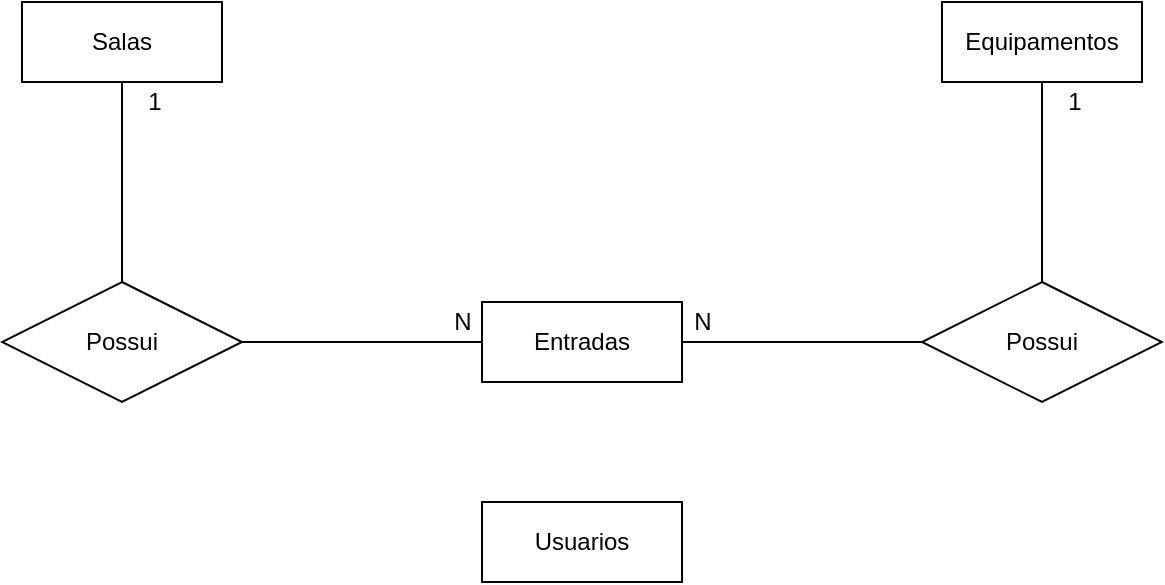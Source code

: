 <mxfile version="14.9.4" type="device" pages="2"><diagram id="EhGjlhVjRYMuVPQfZodZ" name="Conceitual"><mxGraphModel dx="1038" dy="564" grid="1" gridSize="10" guides="1" tooltips="1" connect="1" arrows="1" fold="1" page="1" pageScale="1" pageWidth="827" pageHeight="1169" math="0" shadow="0"><root><mxCell id="0"/><mxCell id="1" parent="0"/><mxCell id="Q-w7nccQl7MX7sNB38M4-11" style="edgeStyle=orthogonalEdgeStyle;rounded=0;orthogonalLoop=1;jettySize=auto;html=1;exitX=0.5;exitY=1;exitDx=0;exitDy=0;endArrow=none;endFill=0;" parent="1" source="S2VCLomtMEfEHiZBraln-1" target="Q-w7nccQl7MX7sNB38M4-8" edge="1"><mxGeometry relative="1" as="geometry"/></mxCell><mxCell id="S2VCLomtMEfEHiZBraln-1" value="Salas" style="whiteSpace=wrap;html=1;align=center;" parent="1" vertex="1"><mxGeometry x="134" y="280" width="100" height="40" as="geometry"/></mxCell><mxCell id="S2VCLomtMEfEHiZBraln-2" value="Equipamentos" style="whiteSpace=wrap;html=1;align=center;" parent="1" vertex="1"><mxGeometry x="594" y="280" width="100" height="40" as="geometry"/></mxCell><mxCell id="S2VCLomtMEfEHiZBraln-3" value="Usuarios" style="whiteSpace=wrap;html=1;align=center;" parent="1" vertex="1"><mxGeometry x="364" y="530" width="100" height="40" as="geometry"/></mxCell><mxCell id="Q-w7nccQl7MX7sNB38M4-12" style="edgeStyle=orthogonalEdgeStyle;rounded=0;orthogonalLoop=1;jettySize=auto;html=1;exitX=1;exitY=0.5;exitDx=0;exitDy=0;entryX=0;entryY=0.5;entryDx=0;entryDy=0;endArrow=none;endFill=0;" parent="1" source="Q-w7nccQl7MX7sNB38M4-8" target="Q-w7nccQl7MX7sNB38M4-10" edge="1"><mxGeometry relative="1" as="geometry"/></mxCell><mxCell id="Q-w7nccQl7MX7sNB38M4-8" value="Possui" style="shape=rhombus;perimeter=rhombusPerimeter;whiteSpace=wrap;html=1;align=center;" parent="1" vertex="1"><mxGeometry x="124" y="420" width="120" height="60" as="geometry"/></mxCell><mxCell id="Q-w7nccQl7MX7sNB38M4-14" style="edgeStyle=orthogonalEdgeStyle;rounded=0;orthogonalLoop=1;jettySize=auto;html=1;exitX=0.5;exitY=0;exitDx=0;exitDy=0;endArrow=none;endFill=0;" parent="1" source="Q-w7nccQl7MX7sNB38M4-9" target="S2VCLomtMEfEHiZBraln-2" edge="1"><mxGeometry relative="1" as="geometry"/></mxCell><mxCell id="Q-w7nccQl7MX7sNB38M4-9" value="Possui" style="shape=rhombus;perimeter=rhombusPerimeter;whiteSpace=wrap;html=1;align=center;" parent="1" vertex="1"><mxGeometry x="584" y="420" width="120" height="60" as="geometry"/></mxCell><mxCell id="Q-w7nccQl7MX7sNB38M4-13" style="edgeStyle=orthogonalEdgeStyle;rounded=0;orthogonalLoop=1;jettySize=auto;html=1;exitX=1;exitY=0.5;exitDx=0;exitDy=0;endArrow=none;endFill=0;" parent="1" source="Q-w7nccQl7MX7sNB38M4-10" target="Q-w7nccQl7MX7sNB38M4-9" edge="1"><mxGeometry relative="1" as="geometry"/></mxCell><mxCell id="Q-w7nccQl7MX7sNB38M4-10" value="Entradas" style="whiteSpace=wrap;html=1;align=center;" parent="1" vertex="1"><mxGeometry x="364" y="430" width="100" height="40" as="geometry"/></mxCell><mxCell id="Q-w7nccQl7MX7sNB38M4-15" value="N" style="text;html=1;align=center;verticalAlign=middle;resizable=0;points=[];autosize=1;strokeColor=none;" parent="1" vertex="1"><mxGeometry x="344" y="430" width="20" height="20" as="geometry"/></mxCell><mxCell id="Q-w7nccQl7MX7sNB38M4-16" value="N" style="text;html=1;align=center;verticalAlign=middle;resizable=0;points=[];autosize=1;strokeColor=none;" parent="1" vertex="1"><mxGeometry x="464" y="430" width="20" height="20" as="geometry"/></mxCell><mxCell id="Q-w7nccQl7MX7sNB38M4-17" value="1" style="text;html=1;align=center;verticalAlign=middle;resizable=0;points=[];autosize=1;strokeColor=none;" parent="1" vertex="1"><mxGeometry x="190" y="320" width="20" height="20" as="geometry"/></mxCell><mxCell id="Q-w7nccQl7MX7sNB38M4-18" value="1" style="text;html=1;align=center;verticalAlign=middle;resizable=0;points=[];autosize=1;strokeColor=none;" parent="1" vertex="1"><mxGeometry x="650" y="320" width="20" height="20" as="geometry"/></mxCell></root></mxGraphModel></diagram><diagram id="_S83LHhtalfi880O7zvO" name="Lógico"><mxGraphModel dx="1422" dy="780" grid="1" gridSize="10" guides="1" tooltips="1" connect="1" arrows="1" fold="1" page="1" pageScale="1" pageWidth="827" pageHeight="1169" math="0" shadow="0"><root><mxCell id="_rmVbJW2BwgXVWROn8iZ-0"/><mxCell id="_rmVbJW2BwgXVWROn8iZ-1" parent="_rmVbJW2BwgXVWROn8iZ-0"/><mxCell id="_rmVbJW2BwgXVWROn8iZ-2" value="Salas" style="shape=table;startSize=30;container=1;collapsible=1;childLayout=tableLayout;fixedRows=1;rowLines=0;fontStyle=1;align=center;resizeLast=1;" parent="_rmVbJW2BwgXVWROn8iZ-1" vertex="1"><mxGeometry x="100" y="200" width="180" height="240" as="geometry"/></mxCell><mxCell id="_rmVbJW2BwgXVWROn8iZ-3" value="" style="shape=partialRectangle;collapsible=0;dropTarget=0;pointerEvents=0;fillColor=none;top=0;left=0;bottom=1;right=0;points=[[0,0.5],[1,0.5]];portConstraint=eastwest;" parent="_rmVbJW2BwgXVWROn8iZ-2" vertex="1"><mxGeometry y="30" width="180" height="30" as="geometry"/></mxCell><mxCell id="_rmVbJW2BwgXVWROn8iZ-4" value="PK" style="shape=partialRectangle;connectable=0;fillColor=none;top=0;left=0;bottom=0;right=0;fontStyle=1;overflow=hidden;" parent="_rmVbJW2BwgXVWROn8iZ-3" vertex="1"><mxGeometry width="30" height="30" as="geometry"/></mxCell><mxCell id="_rmVbJW2BwgXVWROn8iZ-5" value="idSala" style="shape=partialRectangle;connectable=0;fillColor=none;top=0;left=0;bottom=0;right=0;align=left;spacingLeft=6;fontStyle=5;overflow=hidden;" parent="_rmVbJW2BwgXVWROn8iZ-3" vertex="1"><mxGeometry x="30" width="150" height="30" as="geometry"/></mxCell><mxCell id="_rmVbJW2BwgXVWROn8iZ-6" value="" style="shape=partialRectangle;collapsible=0;dropTarget=0;pointerEvents=0;fillColor=none;top=0;left=0;bottom=0;right=0;points=[[0,0.5],[1,0.5]];portConstraint=eastwest;" parent="_rmVbJW2BwgXVWROn8iZ-2" vertex="1"><mxGeometry y="60" width="180" height="30" as="geometry"/></mxCell><mxCell id="_rmVbJW2BwgXVWROn8iZ-7" value="" style="shape=partialRectangle;connectable=0;fillColor=none;top=0;left=0;bottom=0;right=0;editable=1;overflow=hidden;" parent="_rmVbJW2BwgXVWROn8iZ-6" vertex="1"><mxGeometry width="30" height="30" as="geometry"/></mxCell><mxCell id="_rmVbJW2BwgXVWROn8iZ-8" value="instituicao" style="shape=partialRectangle;connectable=0;fillColor=none;top=0;left=0;bottom=0;right=0;align=left;spacingLeft=6;overflow=hidden;" parent="_rmVbJW2BwgXVWROn8iZ-6" vertex="1"><mxGeometry x="30" width="150" height="30" as="geometry"/></mxCell><mxCell id="I936xZA9KLjqquapIo6g-0" value="" style="shape=partialRectangle;collapsible=0;dropTarget=0;pointerEvents=0;fillColor=none;top=0;left=0;bottom=0;right=0;points=[[0,0.5],[1,0.5]];portConstraint=eastwest;" vertex="1" parent="_rmVbJW2BwgXVWROn8iZ-2"><mxGeometry y="90" width="180" height="30" as="geometry"/></mxCell><mxCell id="I936xZA9KLjqquapIo6g-1" value="" style="shape=partialRectangle;connectable=0;fillColor=none;top=0;left=0;bottom=0;right=0;editable=1;overflow=hidden;" vertex="1" parent="I936xZA9KLjqquapIo6g-0"><mxGeometry width="30" height="30" as="geometry"/></mxCell><mxCell id="I936xZA9KLjqquapIo6g-2" value="andar" style="shape=partialRectangle;connectable=0;fillColor=none;top=0;left=0;bottom=0;right=0;align=left;spacingLeft=6;overflow=hidden;" vertex="1" parent="I936xZA9KLjqquapIo6g-0"><mxGeometry x="30" width="150" height="30" as="geometry"/></mxCell><mxCell id="_rmVbJW2BwgXVWROn8iZ-9" value="" style="shape=partialRectangle;collapsible=0;dropTarget=0;pointerEvents=0;fillColor=none;top=0;left=0;bottom=0;right=0;points=[[0,0.5],[1,0.5]];portConstraint=eastwest;" parent="_rmVbJW2BwgXVWROn8iZ-2" vertex="1"><mxGeometry y="120" width="180" height="30" as="geometry"/></mxCell><mxCell id="_rmVbJW2BwgXVWROn8iZ-10" value="" style="shape=partialRectangle;connectable=0;fillColor=none;top=0;left=0;bottom=0;right=0;editable=1;overflow=hidden;" parent="_rmVbJW2BwgXVWROn8iZ-9" vertex="1"><mxGeometry width="30" height="30" as="geometry"/></mxCell><mxCell id="_rmVbJW2BwgXVWROn8iZ-11" value="nome" style="shape=partialRectangle;connectable=0;fillColor=none;top=0;left=0;bottom=0;right=0;align=left;spacingLeft=6;overflow=hidden;" parent="_rmVbJW2BwgXVWROn8iZ-9" vertex="1"><mxGeometry x="30" width="150" height="30" as="geometry"/></mxCell><mxCell id="_rmVbJW2BwgXVWROn8iZ-12" value="" style="shape=partialRectangle;collapsible=0;dropTarget=0;pointerEvents=0;fillColor=none;top=0;left=0;bottom=0;right=0;points=[[0,0.5],[1,0.5]];portConstraint=eastwest;" parent="_rmVbJW2BwgXVWROn8iZ-2" vertex="1"><mxGeometry y="150" width="180" height="30" as="geometry"/></mxCell><mxCell id="_rmVbJW2BwgXVWROn8iZ-13" value="" style="shape=partialRectangle;connectable=0;fillColor=none;top=0;left=0;bottom=0;right=0;editable=1;overflow=hidden;" parent="_rmVbJW2BwgXVWROn8iZ-12" vertex="1"><mxGeometry width="30" height="30" as="geometry"/></mxCell><mxCell id="_rmVbJW2BwgXVWROn8iZ-14" value="metragemSala" style="shape=partialRectangle;connectable=0;fillColor=none;top=0;left=0;bottom=0;right=0;align=left;spacingLeft=6;overflow=hidden;" parent="_rmVbJW2BwgXVWROn8iZ-12" vertex="1"><mxGeometry x="30" width="150" height="30" as="geometry"/></mxCell><mxCell id="I936xZA9KLjqquapIo6g-3" value="" style="shape=partialRectangle;collapsible=0;dropTarget=0;pointerEvents=0;fillColor=none;top=0;left=0;bottom=0;right=0;points=[[0,0.5],[1,0.5]];portConstraint=eastwest;" vertex="1" parent="_rmVbJW2BwgXVWROn8iZ-2"><mxGeometry y="180" width="180" height="30" as="geometry"/></mxCell><mxCell id="I936xZA9KLjqquapIo6g-4" value="" style="shape=partialRectangle;connectable=0;fillColor=none;top=0;left=0;bottom=0;right=0;editable=1;overflow=hidden;" vertex="1" parent="I936xZA9KLjqquapIo6g-3"><mxGeometry width="30" height="30" as="geometry"/></mxCell><mxCell id="I936xZA9KLjqquapIo6g-5" value="cep" style="shape=partialRectangle;connectable=0;fillColor=none;top=0;left=0;bottom=0;right=0;align=left;spacingLeft=6;overflow=hidden;" vertex="1" parent="I936xZA9KLjqquapIo6g-3"><mxGeometry x="30" width="150" height="30" as="geometry"/></mxCell><mxCell id="I936xZA9KLjqquapIo6g-6" value="" style="shape=partialRectangle;collapsible=0;dropTarget=0;pointerEvents=0;fillColor=none;top=0;left=0;bottom=0;right=0;points=[[0,0.5],[1,0.5]];portConstraint=eastwest;" vertex="1" parent="_rmVbJW2BwgXVWROn8iZ-2"><mxGeometry y="210" width="180" height="30" as="geometry"/></mxCell><mxCell id="I936xZA9KLjqquapIo6g-7" value="" style="shape=partialRectangle;connectable=0;fillColor=none;top=0;left=0;bottom=0;right=0;editable=1;overflow=hidden;" vertex="1" parent="I936xZA9KLjqquapIo6g-6"><mxGeometry width="30" height="30" as="geometry"/></mxCell><mxCell id="I936xZA9KLjqquapIo6g-8" value="telefone" style="shape=partialRectangle;connectable=0;fillColor=none;top=0;left=0;bottom=0;right=0;align=left;spacingLeft=6;overflow=hidden;" vertex="1" parent="I936xZA9KLjqquapIo6g-6"><mxGeometry x="30" width="150" height="30" as="geometry"/></mxCell><mxCell id="_rmVbJW2BwgXVWROn8iZ-15" value="Usuarios" style="shape=table;startSize=30;container=1;collapsible=1;childLayout=tableLayout;fixedRows=1;rowLines=0;fontStyle=1;align=center;resizeLast=1;" parent="_rmVbJW2BwgXVWROn8iZ-1" vertex="1"><mxGeometry x="100" y="460" width="180" height="150" as="geometry"/></mxCell><mxCell id="_rmVbJW2BwgXVWROn8iZ-16" value="" style="shape=partialRectangle;collapsible=0;dropTarget=0;pointerEvents=0;fillColor=none;top=0;left=0;bottom=1;right=0;points=[[0,0.5],[1,0.5]];portConstraint=eastwest;" parent="_rmVbJW2BwgXVWROn8iZ-15" vertex="1"><mxGeometry y="30" width="180" height="30" as="geometry"/></mxCell><mxCell id="_rmVbJW2BwgXVWROn8iZ-17" value="PK" style="shape=partialRectangle;connectable=0;fillColor=none;top=0;left=0;bottom=0;right=0;fontStyle=1;overflow=hidden;" parent="_rmVbJW2BwgXVWROn8iZ-16" vertex="1"><mxGeometry width="30" height="30" as="geometry"/></mxCell><mxCell id="_rmVbJW2BwgXVWROn8iZ-18" value="idUsuario" style="shape=partialRectangle;connectable=0;fillColor=none;top=0;left=0;bottom=0;right=0;align=left;spacingLeft=6;fontStyle=5;overflow=hidden;" parent="_rmVbJW2BwgXVWROn8iZ-16" vertex="1"><mxGeometry x="30" width="150" height="30" as="geometry"/></mxCell><mxCell id="_rmVbJW2BwgXVWROn8iZ-19" value="" style="shape=partialRectangle;collapsible=0;dropTarget=0;pointerEvents=0;fillColor=none;top=0;left=0;bottom=0;right=0;points=[[0,0.5],[1,0.5]];portConstraint=eastwest;" parent="_rmVbJW2BwgXVWROn8iZ-15" vertex="1"><mxGeometry y="60" width="180" height="30" as="geometry"/></mxCell><mxCell id="_rmVbJW2BwgXVWROn8iZ-20" value="" style="shape=partialRectangle;connectable=0;fillColor=none;top=0;left=0;bottom=0;right=0;editable=1;overflow=hidden;" parent="_rmVbJW2BwgXVWROn8iZ-19" vertex="1"><mxGeometry width="30" height="30" as="geometry"/></mxCell><mxCell id="_rmVbJW2BwgXVWROn8iZ-21" value="email" style="shape=partialRectangle;connectable=0;fillColor=none;top=0;left=0;bottom=0;right=0;align=left;spacingLeft=6;overflow=hidden;" parent="_rmVbJW2BwgXVWROn8iZ-19" vertex="1"><mxGeometry x="30" width="150" height="30" as="geometry"/></mxCell><mxCell id="_rmVbJW2BwgXVWROn8iZ-22" value="" style="shape=partialRectangle;collapsible=0;dropTarget=0;pointerEvents=0;fillColor=none;top=0;left=0;bottom=0;right=0;points=[[0,0.5],[1,0.5]];portConstraint=eastwest;" parent="_rmVbJW2BwgXVWROn8iZ-15" vertex="1"><mxGeometry y="90" width="180" height="30" as="geometry"/></mxCell><mxCell id="_rmVbJW2BwgXVWROn8iZ-23" value="" style="shape=partialRectangle;connectable=0;fillColor=none;top=0;left=0;bottom=0;right=0;editable=1;overflow=hidden;" parent="_rmVbJW2BwgXVWROn8iZ-22" vertex="1"><mxGeometry width="30" height="30" as="geometry"/></mxCell><mxCell id="_rmVbJW2BwgXVWROn8iZ-24" value="senha" style="shape=partialRectangle;connectable=0;fillColor=none;top=0;left=0;bottom=0;right=0;align=left;spacingLeft=6;overflow=hidden;" parent="_rmVbJW2BwgXVWROn8iZ-22" vertex="1"><mxGeometry x="30" width="150" height="30" as="geometry"/></mxCell><mxCell id="_rmVbJW2BwgXVWROn8iZ-25" value="" style="shape=partialRectangle;collapsible=0;dropTarget=0;pointerEvents=0;fillColor=none;top=0;left=0;bottom=0;right=0;points=[[0,0.5],[1,0.5]];portConstraint=eastwest;" parent="_rmVbJW2BwgXVWROn8iZ-15" vertex="1"><mxGeometry y="120" width="180" height="30" as="geometry"/></mxCell><mxCell id="_rmVbJW2BwgXVWROn8iZ-26" value="" style="shape=partialRectangle;connectable=0;fillColor=none;top=0;left=0;bottom=0;right=0;editable=1;overflow=hidden;" parent="_rmVbJW2BwgXVWROn8iZ-25" vertex="1"><mxGeometry width="30" height="30" as="geometry"/></mxCell><mxCell id="_rmVbJW2BwgXVWROn8iZ-27" value="nome" style="shape=partialRectangle;connectable=0;fillColor=none;top=0;left=0;bottom=0;right=0;align=left;spacingLeft=6;overflow=hidden;" parent="_rmVbJW2BwgXVWROn8iZ-25" vertex="1"><mxGeometry x="30" width="150" height="30" as="geometry"/></mxCell><mxCell id="_rmVbJW2BwgXVWROn8iZ-28" value="Equipamentos" style="shape=table;startSize=30;container=1;collapsible=1;childLayout=tableLayout;fixedRows=1;rowLines=0;fontStyle=1;align=center;resizeLast=1;" parent="_rmVbJW2BwgXVWROn8iZ-1" vertex="1"><mxGeometry x="600" y="200" width="180" height="240" as="geometry"/></mxCell><mxCell id="_rmVbJW2BwgXVWROn8iZ-29" value="" style="shape=partialRectangle;collapsible=0;dropTarget=0;pointerEvents=0;fillColor=none;top=0;left=0;bottom=1;right=0;points=[[0,0.5],[1,0.5]];portConstraint=eastwest;" parent="_rmVbJW2BwgXVWROn8iZ-28" vertex="1"><mxGeometry y="30" width="180" height="30" as="geometry"/></mxCell><mxCell id="_rmVbJW2BwgXVWROn8iZ-30" value="PK" style="shape=partialRectangle;connectable=0;fillColor=none;top=0;left=0;bottom=0;right=0;fontStyle=1;overflow=hidden;" parent="_rmVbJW2BwgXVWROn8iZ-29" vertex="1"><mxGeometry width="30" height="30" as="geometry"/></mxCell><mxCell id="_rmVbJW2BwgXVWROn8iZ-31" value="idEquipamento" style="shape=partialRectangle;connectable=0;fillColor=none;top=0;left=0;bottom=0;right=0;align=left;spacingLeft=6;fontStyle=5;overflow=hidden;" parent="_rmVbJW2BwgXVWROn8iZ-29" vertex="1"><mxGeometry x="30" width="150" height="30" as="geometry"/></mxCell><mxCell id="_rmVbJW2BwgXVWROn8iZ-32" value="" style="shape=partialRectangle;collapsible=0;dropTarget=0;pointerEvents=0;fillColor=none;top=0;left=0;bottom=0;right=0;points=[[0,0.5],[1,0.5]];portConstraint=eastwest;" parent="_rmVbJW2BwgXVWROn8iZ-28" vertex="1"><mxGeometry y="60" width="180" height="30" as="geometry"/></mxCell><mxCell id="_rmVbJW2BwgXVWROn8iZ-33" value="" style="shape=partialRectangle;connectable=0;fillColor=none;top=0;left=0;bottom=0;right=0;editable=1;overflow=hidden;" parent="_rmVbJW2BwgXVWROn8iZ-32" vertex="1"><mxGeometry width="30" height="30" as="geometry"/></mxCell><mxCell id="_rmVbJW2BwgXVWROn8iZ-34" value="marca" style="shape=partialRectangle;connectable=0;fillColor=none;top=0;left=0;bottom=0;right=0;align=left;spacingLeft=6;overflow=hidden;" parent="_rmVbJW2BwgXVWROn8iZ-32" vertex="1"><mxGeometry x="30" width="150" height="30" as="geometry"/></mxCell><mxCell id="_rmVbJW2BwgXVWROn8iZ-35" value="" style="shape=partialRectangle;collapsible=0;dropTarget=0;pointerEvents=0;fillColor=none;top=0;left=0;bottom=0;right=0;points=[[0,0.5],[1,0.5]];portConstraint=eastwest;" parent="_rmVbJW2BwgXVWROn8iZ-28" vertex="1"><mxGeometry y="90" width="180" height="30" as="geometry"/></mxCell><mxCell id="_rmVbJW2BwgXVWROn8iZ-36" value="" style="shape=partialRectangle;connectable=0;fillColor=none;top=0;left=0;bottom=0;right=0;editable=1;overflow=hidden;" parent="_rmVbJW2BwgXVWROn8iZ-35" vertex="1"><mxGeometry width="30" height="30" as="geometry"/></mxCell><mxCell id="_rmVbJW2BwgXVWROn8iZ-37" value="tipoEquipamento" style="shape=partialRectangle;connectable=0;fillColor=none;top=0;left=0;bottom=0;right=0;align=left;spacingLeft=6;overflow=hidden;" parent="_rmVbJW2BwgXVWROn8iZ-35" vertex="1"><mxGeometry x="30" width="150" height="30" as="geometry"/></mxCell><mxCell id="_rmVbJW2BwgXVWROn8iZ-38" value="" style="shape=partialRectangle;collapsible=0;dropTarget=0;pointerEvents=0;fillColor=none;top=0;left=0;bottom=0;right=0;points=[[0,0.5],[1,0.5]];portConstraint=eastwest;" parent="_rmVbJW2BwgXVWROn8iZ-28" vertex="1"><mxGeometry y="120" width="180" height="30" as="geometry"/></mxCell><mxCell id="_rmVbJW2BwgXVWROn8iZ-39" value="" style="shape=partialRectangle;connectable=0;fillColor=none;top=0;left=0;bottom=0;right=0;editable=1;overflow=hidden;" parent="_rmVbJW2BwgXVWROn8iZ-38" vertex="1"><mxGeometry width="30" height="30" as="geometry"/></mxCell><mxCell id="_rmVbJW2BwgXVWROn8iZ-40" value="numSerie" style="shape=partialRectangle;connectable=0;fillColor=none;top=0;left=0;bottom=0;right=0;align=left;spacingLeft=6;overflow=hidden;" parent="_rmVbJW2BwgXVWROn8iZ-38" vertex="1"><mxGeometry x="30" width="150" height="30" as="geometry"/></mxCell><mxCell id="_rmVbJW2BwgXVWROn8iZ-49" value="" style="shape=partialRectangle;collapsible=0;dropTarget=0;pointerEvents=0;fillColor=none;top=0;left=0;bottom=0;right=0;points=[[0,0.5],[1,0.5]];portConstraint=eastwest;" parent="_rmVbJW2BwgXVWROn8iZ-28" vertex="1"><mxGeometry y="150" width="180" height="30" as="geometry"/></mxCell><mxCell id="_rmVbJW2BwgXVWROn8iZ-50" value="" style="shape=partialRectangle;connectable=0;fillColor=none;top=0;left=0;bottom=0;right=0;editable=1;overflow=hidden;" parent="_rmVbJW2BwgXVWROn8iZ-49" vertex="1"><mxGeometry width="30" height="30" as="geometry"/></mxCell><mxCell id="_rmVbJW2BwgXVWROn8iZ-51" value="descricao" style="shape=partialRectangle;connectable=0;fillColor=none;top=0;left=0;bottom=0;right=0;align=left;spacingLeft=6;overflow=hidden;" parent="_rmVbJW2BwgXVWROn8iZ-49" vertex="1"><mxGeometry x="30" width="150" height="30" as="geometry"/></mxCell><mxCell id="_rmVbJW2BwgXVWROn8iZ-53" value="" style="shape=partialRectangle;collapsible=0;dropTarget=0;pointerEvents=0;fillColor=none;top=0;left=0;bottom=0;right=0;points=[[0,0.5],[1,0.5]];portConstraint=eastwest;" parent="_rmVbJW2BwgXVWROn8iZ-28" vertex="1"><mxGeometry y="180" width="180" height="30" as="geometry"/></mxCell><mxCell id="_rmVbJW2BwgXVWROn8iZ-54" value="" style="shape=partialRectangle;connectable=0;fillColor=none;top=0;left=0;bottom=0;right=0;editable=1;overflow=hidden;" parent="_rmVbJW2BwgXVWROn8iZ-53" vertex="1"><mxGeometry width="30" height="30" as="geometry"/></mxCell><mxCell id="_rmVbJW2BwgXVWROn8iZ-55" value="numPatrimonio" style="shape=partialRectangle;connectable=0;fillColor=none;top=0;left=0;bottom=0;right=0;align=left;spacingLeft=6;overflow=hidden;" parent="_rmVbJW2BwgXVWROn8iZ-53" vertex="1"><mxGeometry x="30" width="150" height="30" as="geometry"/></mxCell><mxCell id="_rmVbJW2BwgXVWROn8iZ-57" value="" style="shape=partialRectangle;collapsible=0;dropTarget=0;pointerEvents=0;fillColor=none;top=0;left=0;bottom=0;right=0;points=[[0,0.5],[1,0.5]];portConstraint=eastwest;" parent="_rmVbJW2BwgXVWROn8iZ-28" vertex="1"><mxGeometry y="210" width="180" height="30" as="geometry"/></mxCell><mxCell id="_rmVbJW2BwgXVWROn8iZ-58" value="" style="shape=partialRectangle;connectable=0;fillColor=none;top=0;left=0;bottom=0;right=0;editable=1;overflow=hidden;" parent="_rmVbJW2BwgXVWROn8iZ-57" vertex="1"><mxGeometry width="30" height="30" as="geometry"/></mxCell><mxCell id="_rmVbJW2BwgXVWROn8iZ-59" value="ativo" style="shape=partialRectangle;connectable=0;fillColor=none;top=0;left=0;bottom=0;right=0;align=left;spacingLeft=6;overflow=hidden;" parent="_rmVbJW2BwgXVWROn8iZ-57" vertex="1"><mxGeometry x="30" width="150" height="30" as="geometry"/></mxCell><mxCell id="K2IKS__Gq81eHtm2-FWR-0" value="Entradas" style="shape=table;startSize=30;container=1;collapsible=1;childLayout=tableLayout;fixedRows=1;rowLines=0;fontStyle=1;align=center;resizeLast=1;" parent="_rmVbJW2BwgXVWROn8iZ-1" vertex="1"><mxGeometry x="350" y="200" width="180" height="180" as="geometry"/></mxCell><mxCell id="K2IKS__Gq81eHtm2-FWR-1" value="" style="shape=partialRectangle;collapsible=0;dropTarget=0;pointerEvents=0;fillColor=none;top=0;left=0;bottom=1;right=0;points=[[0,0.5],[1,0.5]];portConstraint=eastwest;" parent="K2IKS__Gq81eHtm2-FWR-0" vertex="1"><mxGeometry y="30" width="180" height="30" as="geometry"/></mxCell><mxCell id="K2IKS__Gq81eHtm2-FWR-2" value="PK" style="shape=partialRectangle;connectable=0;fillColor=none;top=0;left=0;bottom=0;right=0;fontStyle=1;overflow=hidden;" parent="K2IKS__Gq81eHtm2-FWR-1" vertex="1"><mxGeometry width="30" height="30" as="geometry"/></mxCell><mxCell id="K2IKS__Gq81eHtm2-FWR-3" value="idEntrada" style="shape=partialRectangle;connectable=0;fillColor=none;top=0;left=0;bottom=0;right=0;align=left;spacingLeft=6;fontStyle=5;overflow=hidden;" parent="K2IKS__Gq81eHtm2-FWR-1" vertex="1"><mxGeometry x="30" width="150" height="30" as="geometry"/></mxCell><mxCell id="yklldbDC7i32j_sk-5Dh-0" value="" style="shape=partialRectangle;collapsible=0;dropTarget=0;pointerEvents=0;fillColor=none;top=0;left=0;bottom=1;right=0;points=[[0,0.5],[1,0.5]];portConstraint=eastwest;" parent="K2IKS__Gq81eHtm2-FWR-0" vertex="1"><mxGeometry y="60" width="180" height="30" as="geometry"/></mxCell><mxCell id="yklldbDC7i32j_sk-5Dh-1" value="FK" style="shape=partialRectangle;connectable=0;fillColor=none;top=0;left=0;bottom=0;right=0;fontStyle=1;overflow=hidden;" parent="yklldbDC7i32j_sk-5Dh-0" vertex="1"><mxGeometry width="30" height="30" as="geometry"/></mxCell><mxCell id="yklldbDC7i32j_sk-5Dh-2" value="idSala" style="shape=partialRectangle;connectable=0;fillColor=none;top=0;left=0;bottom=0;right=0;align=left;spacingLeft=6;fontStyle=5;overflow=hidden;" parent="yklldbDC7i32j_sk-5Dh-0" vertex="1"><mxGeometry x="30" width="150" height="30" as="geometry"/></mxCell><mxCell id="_rmVbJW2BwgXVWROn8iZ-45" value="" style="shape=partialRectangle;collapsible=0;dropTarget=0;pointerEvents=0;fillColor=none;top=0;left=0;bottom=1;right=0;points=[[0,0.5],[1,0.5]];portConstraint=eastwest;" parent="K2IKS__Gq81eHtm2-FWR-0" vertex="1"><mxGeometry y="90" width="180" height="30" as="geometry"/></mxCell><mxCell id="_rmVbJW2BwgXVWROn8iZ-46" value="FK" style="shape=partialRectangle;connectable=0;fillColor=none;top=0;left=0;bottom=0;right=0;fontStyle=1;overflow=hidden;" parent="_rmVbJW2BwgXVWROn8iZ-45" vertex="1"><mxGeometry width="30" height="30" as="geometry"/></mxCell><mxCell id="_rmVbJW2BwgXVWROn8iZ-47" value="idEquipamento" style="shape=partialRectangle;connectable=0;fillColor=none;top=0;left=0;bottom=0;right=0;align=left;spacingLeft=6;fontStyle=5;overflow=hidden;" parent="_rmVbJW2BwgXVWROn8iZ-45" vertex="1"><mxGeometry x="30" width="150" height="30" as="geometry"/></mxCell><mxCell id="K2IKS__Gq81eHtm2-FWR-4" value="" style="shape=partialRectangle;collapsible=0;dropTarget=0;pointerEvents=0;fillColor=none;top=0;left=0;bottom=0;right=0;points=[[0,0.5],[1,0.5]];portConstraint=eastwest;" parent="K2IKS__Gq81eHtm2-FWR-0" vertex="1"><mxGeometry y="120" width="180" height="30" as="geometry"/></mxCell><mxCell id="K2IKS__Gq81eHtm2-FWR-5" value="" style="shape=partialRectangle;connectable=0;fillColor=none;top=0;left=0;bottom=0;right=0;editable=1;overflow=hidden;" parent="K2IKS__Gq81eHtm2-FWR-4" vertex="1"><mxGeometry width="30" height="30" as="geometry"/></mxCell><mxCell id="K2IKS__Gq81eHtm2-FWR-6" value="dataEntrada" style="shape=partialRectangle;connectable=0;fillColor=none;top=0;left=0;bottom=0;right=0;align=left;spacingLeft=6;overflow=hidden;" parent="K2IKS__Gq81eHtm2-FWR-4" vertex="1"><mxGeometry x="30" width="150" height="30" as="geometry"/></mxCell><mxCell id="MR-EzPCQ1u9-AeowNgHo-16" value="" style="shape=partialRectangle;collapsible=0;dropTarget=0;pointerEvents=0;fillColor=none;top=0;left=0;bottom=0;right=0;points=[[0,0.5],[1,0.5]];portConstraint=eastwest;" parent="K2IKS__Gq81eHtm2-FWR-0" vertex="1"><mxGeometry y="150" width="180" height="30" as="geometry"/></mxCell><mxCell id="MR-EzPCQ1u9-AeowNgHo-17" value="" style="shape=partialRectangle;connectable=0;fillColor=none;top=0;left=0;bottom=0;right=0;editable=1;overflow=hidden;" parent="MR-EzPCQ1u9-AeowNgHo-16" vertex="1"><mxGeometry width="30" height="30" as="geometry"/></mxCell><mxCell id="MR-EzPCQ1u9-AeowNgHo-18" value="dataSaida" style="shape=partialRectangle;connectable=0;fillColor=none;top=0;left=0;bottom=0;right=0;align=left;spacingLeft=6;overflow=hidden;" parent="MR-EzPCQ1u9-AeowNgHo-16" vertex="1"><mxGeometry x="30" width="150" height="30" as="geometry"/></mxCell><mxCell id="yklldbDC7i32j_sk-5Dh-3" value="" style="edgeStyle=entityRelationEdgeStyle;fontSize=12;html=1;endArrow=ERoneToMany;" parent="_rmVbJW2BwgXVWROn8iZ-1" source="_rmVbJW2BwgXVWROn8iZ-29" target="yklldbDC7i32j_sk-5Dh-0" edge="1"><mxGeometry width="100" height="100" relative="1" as="geometry"><mxPoint x="360" y="350" as="sourcePoint"/><mxPoint x="460" y="250" as="targetPoint"/></mxGeometry></mxCell><mxCell id="yklldbDC7i32j_sk-5Dh-4" value="" style="edgeStyle=entityRelationEdgeStyle;fontSize=12;html=1;endArrow=ERoneToMany;" parent="_rmVbJW2BwgXVWROn8iZ-1" source="_rmVbJW2BwgXVWROn8iZ-3" target="_rmVbJW2BwgXVWROn8iZ-45" edge="1"><mxGeometry width="100" height="100" relative="1" as="geometry"><mxPoint x="360" y="350" as="sourcePoint"/><mxPoint x="460" y="250" as="targetPoint"/></mxGeometry></mxCell></root></mxGraphModel></diagram></mxfile>